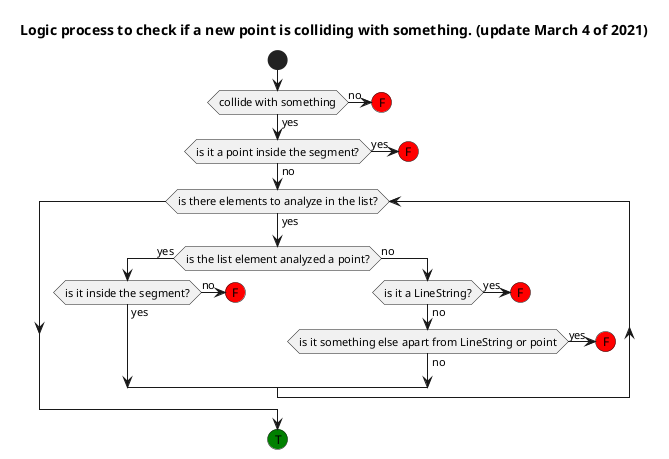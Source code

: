 @startuml
'https://plantuml.com/activity-diagram-beta

title Logic process to check if a new point is colliding with something. (update March 4 of 2021)

skinparam ConditionEndStyle hline

start

if (collide with something) then (yes)
    if (is it a point inside the segment?) then (no)
        while (is there elements to analyze in the list?) is (yes)
            if (is the list element analyzed a point?) then (yes)
                if (is it inside the segment?) then (yes)
                else (no)
                    #red:(F)
                endif
            else (no)
                if (is it a LineString?) then (yes)
                    #red:(F)
                else (no)
                    if (is it something else apart from LineString or point) then (yes)
                        #red:(F)
                    else (no)
                    endif
                endif
            endif
        endwhile
    else (yes)
        #red:(F)
    endif
else (no)
    #red:(F)
endif

#green:(T)

@enduml
